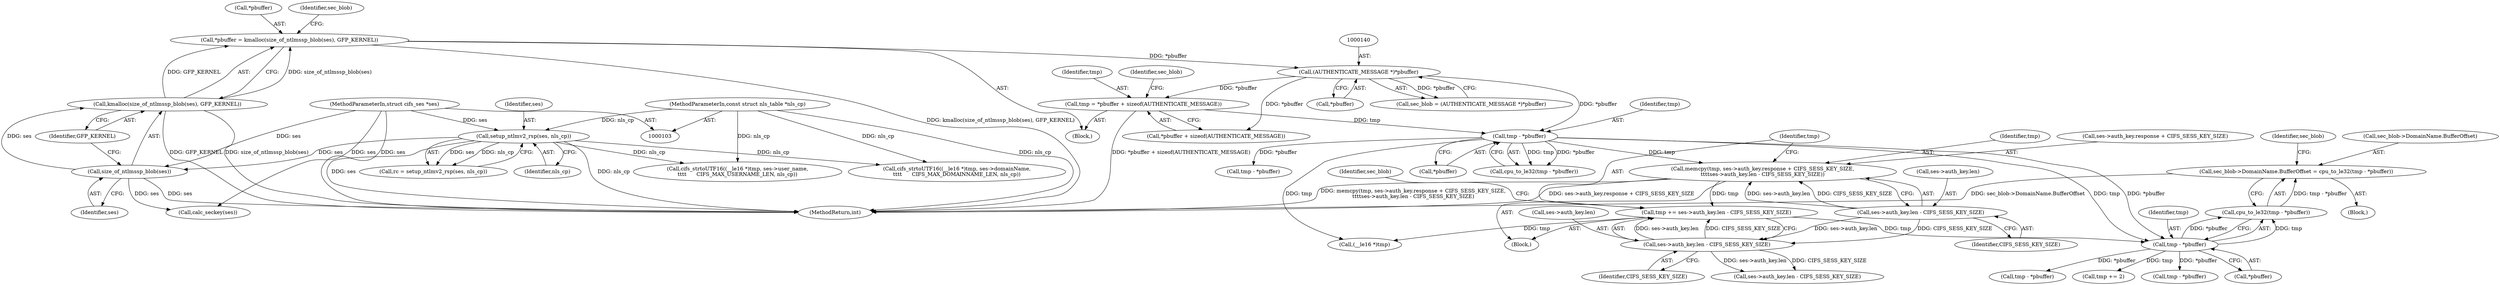 digraph "0_linux_cabfb3680f78981d26c078a26e5c748531257ebb@pointer" {
"1000326" [label="(Call,sec_blob->DomainName.BufferOffset = cpu_to_le32(tmp - *pbuffer))"];
"1000332" [label="(Call,cpu_to_le32(tmp - *pbuffer))"];
"1000333" [label="(Call,tmp - *pbuffer)"];
"1000239" [label="(Call,tmp - *pbuffer)"];
"1000196" [label="(Call,tmp = *pbuffer + sizeof(AUTHENTICATE_MESSAGE))"];
"1000139" [label="(Call,(AUTHENTICATE_MESSAGE *)*pbuffer)"];
"1000130" [label="(Call,*pbuffer = kmalloc(size_of_ntlmssp_blob(ses), GFP_KERNEL))"];
"1000133" [label="(Call,kmalloc(size_of_ntlmssp_blob(ses), GFP_KERNEL))"];
"1000134" [label="(Call,size_of_ntlmssp_blob(ses))"];
"1000115" [label="(Call,setup_ntlmv2_rsp(ses, nls_cp))"];
"1000106" [label="(MethodParameterIn,struct cifs_ses *ses)"];
"1000107" [label="(MethodParameterIn,const struct nls_table *nls_cp)"];
"1000266" [label="(Call,tmp += ses->auth_key.len - CIFS_SESS_KEY_SIZE)"];
"1000268" [label="(Call,ses->auth_key.len - CIFS_SESS_KEY_SIZE)"];
"1000259" [label="(Call,ses->auth_key.len - CIFS_SESS_KEY_SIZE)"];
"1000250" [label="(Call,memcpy(tmp, ses->auth_key.response + CIFS_SESS_KEY_SIZE,\n\t\t\t\tses->auth_key.len - CIFS_SESS_KEY_SIZE))"];
"1000137" [label="(Call,sec_blob = (AUTHENTICATE_MESSAGE *)*pbuffer)"];
"1000238" [label="(Call,cpu_to_le32(tmp - *pbuffer))"];
"1000351" [label="(Call,tmp += 2)"];
"1000265" [label="(Identifier,CIFS_SESS_KEY_SIZE)"];
"1000250" [label="(Call,memcpy(tmp, ses->auth_key.response + CIFS_SESS_KEY_SIZE,\n\t\t\t\tses->auth_key.len - CIFS_SESS_KEY_SIZE))"];
"1000252" [label="(Call,ses->auth_key.response + CIFS_SESS_KEY_SIZE)"];
"1000141" [label="(Call,*pbuffer)"];
"1000460" [label="(Call,tmp - *pbuffer)"];
"1000268" [label="(Call,ses->auth_key.len - CIFS_SESS_KEY_SIZE)"];
"1000198" [label="(Call,*pbuffer + sizeof(AUTHENTICATE_MESSAGE))"];
"1000327" [label="(Call,sec_blob->DomainName.BufferOffset)"];
"1000197" [label="(Identifier,tmp)"];
"1000340" [label="(Identifier,sec_blob)"];
"1000241" [label="(Call,*pbuffer)"];
"1000332" [label="(Call,cpu_to_le32(tmp - *pbuffer))"];
"1000274" [label="(Identifier,CIFS_SESS_KEY_SIZE)"];
"1000607" [label="(MethodReturn,int)"];
"1000269" [label="(Call,ses->auth_key.len)"];
"1000415" [label="(Call,tmp - *pbuffer)"];
"1000282" [label="(Call,ses->auth_key.len - CIFS_SESS_KEY_SIZE)"];
"1000139" [label="(Call,(AUTHENTICATE_MESSAGE *)*pbuffer)"];
"1000266" [label="(Call,tmp += ses->auth_key.len - CIFS_SESS_KEY_SIZE)"];
"1000529" [label="(Call,calc_seckey(ses))"];
"1000441" [label="(Call,cifs_strtoUTF16((__le16 *)tmp, ses->user_name,\n\t\t\t\t      CIFS_MAX_USERNAME_LEN, nls_cp))"];
"1000107" [label="(MethodParameterIn,const struct nls_table *nls_cp)"];
"1000335" [label="(Call,*pbuffer)"];
"1000360" [label="(Call,(__le16 *)tmp)"];
"1000115" [label="(Call,setup_ntlmv2_rsp(ses, nls_cp))"];
"1000136" [label="(Identifier,GFP_KERNEL)"];
"1000131" [label="(Call,*pbuffer)"];
"1000249" [label="(Block,)"];
"1000260" [label="(Call,ses->auth_key.len)"];
"1000359" [label="(Call,cifs_strtoUTF16((__le16 *)tmp, ses->domainName,\n\t\t\t\t      CIFS_MAX_DOMAINNAME_LEN, nls_cp))"];
"1000378" [label="(Call,tmp - *pbuffer)"];
"1000278" [label="(Identifier,sec_blob)"];
"1000267" [label="(Identifier,tmp)"];
"1000106" [label="(MethodParameterIn,struct cifs_ses *ses)"];
"1000116" [label="(Identifier,ses)"];
"1000133" [label="(Call,kmalloc(size_of_ntlmssp_blob(ses), GFP_KERNEL))"];
"1000138" [label="(Identifier,sec_blob)"];
"1000333" [label="(Call,tmp - *pbuffer)"];
"1000326" [label="(Call,sec_blob->DomainName.BufferOffset = cpu_to_le32(tmp - *pbuffer))"];
"1000134" [label="(Call,size_of_ntlmssp_blob(ses))"];
"1000113" [label="(Call,rc = setup_ntlmv2_rsp(ses, nls_cp))"];
"1000259" [label="(Call,ses->auth_key.len - CIFS_SESS_KEY_SIZE)"];
"1000240" [label="(Identifier,tmp)"];
"1000108" [label="(Block,)"];
"1000205" [label="(Identifier,sec_blob)"];
"1000239" [label="(Call,tmp - *pbuffer)"];
"1000135" [label="(Identifier,ses)"];
"1000325" [label="(Block,)"];
"1000196" [label="(Call,tmp = *pbuffer + sizeof(AUTHENTICATE_MESSAGE))"];
"1000117" [label="(Identifier,nls_cp)"];
"1000251" [label="(Identifier,tmp)"];
"1000334" [label="(Identifier,tmp)"];
"1000130" [label="(Call,*pbuffer = kmalloc(size_of_ntlmssp_blob(ses), GFP_KERNEL))"];
"1000326" -> "1000325"  [label="AST: "];
"1000326" -> "1000332"  [label="CFG: "];
"1000327" -> "1000326"  [label="AST: "];
"1000332" -> "1000326"  [label="AST: "];
"1000340" -> "1000326"  [label="CFG: "];
"1000326" -> "1000607"  [label="DDG: sec_blob->DomainName.BufferOffset"];
"1000332" -> "1000326"  [label="DDG: tmp - *pbuffer"];
"1000332" -> "1000333"  [label="CFG: "];
"1000333" -> "1000332"  [label="AST: "];
"1000333" -> "1000332"  [label="DDG: tmp"];
"1000333" -> "1000332"  [label="DDG: *pbuffer"];
"1000333" -> "1000335"  [label="CFG: "];
"1000334" -> "1000333"  [label="AST: "];
"1000335" -> "1000333"  [label="AST: "];
"1000239" -> "1000333"  [label="DDG: tmp"];
"1000239" -> "1000333"  [label="DDG: *pbuffer"];
"1000266" -> "1000333"  [label="DDG: tmp"];
"1000333" -> "1000351"  [label="DDG: tmp"];
"1000333" -> "1000415"  [label="DDG: *pbuffer"];
"1000333" -> "1000460"  [label="DDG: *pbuffer"];
"1000239" -> "1000238"  [label="AST: "];
"1000239" -> "1000241"  [label="CFG: "];
"1000240" -> "1000239"  [label="AST: "];
"1000241" -> "1000239"  [label="AST: "];
"1000238" -> "1000239"  [label="CFG: "];
"1000239" -> "1000238"  [label="DDG: tmp"];
"1000239" -> "1000238"  [label="DDG: *pbuffer"];
"1000196" -> "1000239"  [label="DDG: tmp"];
"1000139" -> "1000239"  [label="DDG: *pbuffer"];
"1000239" -> "1000250"  [label="DDG: tmp"];
"1000239" -> "1000360"  [label="DDG: tmp"];
"1000239" -> "1000378"  [label="DDG: *pbuffer"];
"1000196" -> "1000108"  [label="AST: "];
"1000196" -> "1000198"  [label="CFG: "];
"1000197" -> "1000196"  [label="AST: "];
"1000198" -> "1000196"  [label="AST: "];
"1000205" -> "1000196"  [label="CFG: "];
"1000196" -> "1000607"  [label="DDG: *pbuffer + sizeof(AUTHENTICATE_MESSAGE)"];
"1000139" -> "1000196"  [label="DDG: *pbuffer"];
"1000139" -> "1000137"  [label="AST: "];
"1000139" -> "1000141"  [label="CFG: "];
"1000140" -> "1000139"  [label="AST: "];
"1000141" -> "1000139"  [label="AST: "];
"1000137" -> "1000139"  [label="CFG: "];
"1000139" -> "1000137"  [label="DDG: *pbuffer"];
"1000130" -> "1000139"  [label="DDG: *pbuffer"];
"1000139" -> "1000198"  [label="DDG: *pbuffer"];
"1000130" -> "1000108"  [label="AST: "];
"1000130" -> "1000133"  [label="CFG: "];
"1000131" -> "1000130"  [label="AST: "];
"1000133" -> "1000130"  [label="AST: "];
"1000138" -> "1000130"  [label="CFG: "];
"1000130" -> "1000607"  [label="DDG: kmalloc(size_of_ntlmssp_blob(ses), GFP_KERNEL)"];
"1000133" -> "1000130"  [label="DDG: size_of_ntlmssp_blob(ses)"];
"1000133" -> "1000130"  [label="DDG: GFP_KERNEL"];
"1000133" -> "1000136"  [label="CFG: "];
"1000134" -> "1000133"  [label="AST: "];
"1000136" -> "1000133"  [label="AST: "];
"1000133" -> "1000607"  [label="DDG: size_of_ntlmssp_blob(ses)"];
"1000133" -> "1000607"  [label="DDG: GFP_KERNEL"];
"1000134" -> "1000133"  [label="DDG: ses"];
"1000134" -> "1000135"  [label="CFG: "];
"1000135" -> "1000134"  [label="AST: "];
"1000136" -> "1000134"  [label="CFG: "];
"1000134" -> "1000607"  [label="DDG: ses"];
"1000115" -> "1000134"  [label="DDG: ses"];
"1000106" -> "1000134"  [label="DDG: ses"];
"1000134" -> "1000529"  [label="DDG: ses"];
"1000115" -> "1000113"  [label="AST: "];
"1000115" -> "1000117"  [label="CFG: "];
"1000116" -> "1000115"  [label="AST: "];
"1000117" -> "1000115"  [label="AST: "];
"1000113" -> "1000115"  [label="CFG: "];
"1000115" -> "1000607"  [label="DDG: nls_cp"];
"1000115" -> "1000607"  [label="DDG: ses"];
"1000115" -> "1000113"  [label="DDG: ses"];
"1000115" -> "1000113"  [label="DDG: nls_cp"];
"1000106" -> "1000115"  [label="DDG: ses"];
"1000107" -> "1000115"  [label="DDG: nls_cp"];
"1000115" -> "1000359"  [label="DDG: nls_cp"];
"1000115" -> "1000441"  [label="DDG: nls_cp"];
"1000106" -> "1000103"  [label="AST: "];
"1000106" -> "1000607"  [label="DDG: ses"];
"1000106" -> "1000529"  [label="DDG: ses"];
"1000107" -> "1000103"  [label="AST: "];
"1000107" -> "1000607"  [label="DDG: nls_cp"];
"1000107" -> "1000359"  [label="DDG: nls_cp"];
"1000107" -> "1000441"  [label="DDG: nls_cp"];
"1000266" -> "1000249"  [label="AST: "];
"1000266" -> "1000268"  [label="CFG: "];
"1000267" -> "1000266"  [label="AST: "];
"1000268" -> "1000266"  [label="AST: "];
"1000278" -> "1000266"  [label="CFG: "];
"1000268" -> "1000266"  [label="DDG: ses->auth_key.len"];
"1000268" -> "1000266"  [label="DDG: CIFS_SESS_KEY_SIZE"];
"1000250" -> "1000266"  [label="DDG: tmp"];
"1000266" -> "1000360"  [label="DDG: tmp"];
"1000268" -> "1000274"  [label="CFG: "];
"1000269" -> "1000268"  [label="AST: "];
"1000274" -> "1000268"  [label="AST: "];
"1000259" -> "1000268"  [label="DDG: ses->auth_key.len"];
"1000259" -> "1000268"  [label="DDG: CIFS_SESS_KEY_SIZE"];
"1000268" -> "1000282"  [label="DDG: ses->auth_key.len"];
"1000268" -> "1000282"  [label="DDG: CIFS_SESS_KEY_SIZE"];
"1000259" -> "1000250"  [label="AST: "];
"1000259" -> "1000265"  [label="CFG: "];
"1000260" -> "1000259"  [label="AST: "];
"1000265" -> "1000259"  [label="AST: "];
"1000250" -> "1000259"  [label="CFG: "];
"1000259" -> "1000250"  [label="DDG: ses->auth_key.len"];
"1000259" -> "1000250"  [label="DDG: CIFS_SESS_KEY_SIZE"];
"1000250" -> "1000249"  [label="AST: "];
"1000251" -> "1000250"  [label="AST: "];
"1000252" -> "1000250"  [label="AST: "];
"1000267" -> "1000250"  [label="CFG: "];
"1000250" -> "1000607"  [label="DDG: ses->auth_key.response + CIFS_SESS_KEY_SIZE"];
"1000250" -> "1000607"  [label="DDG: memcpy(tmp, ses->auth_key.response + CIFS_SESS_KEY_SIZE,\n\t\t\t\tses->auth_key.len - CIFS_SESS_KEY_SIZE)"];
}
